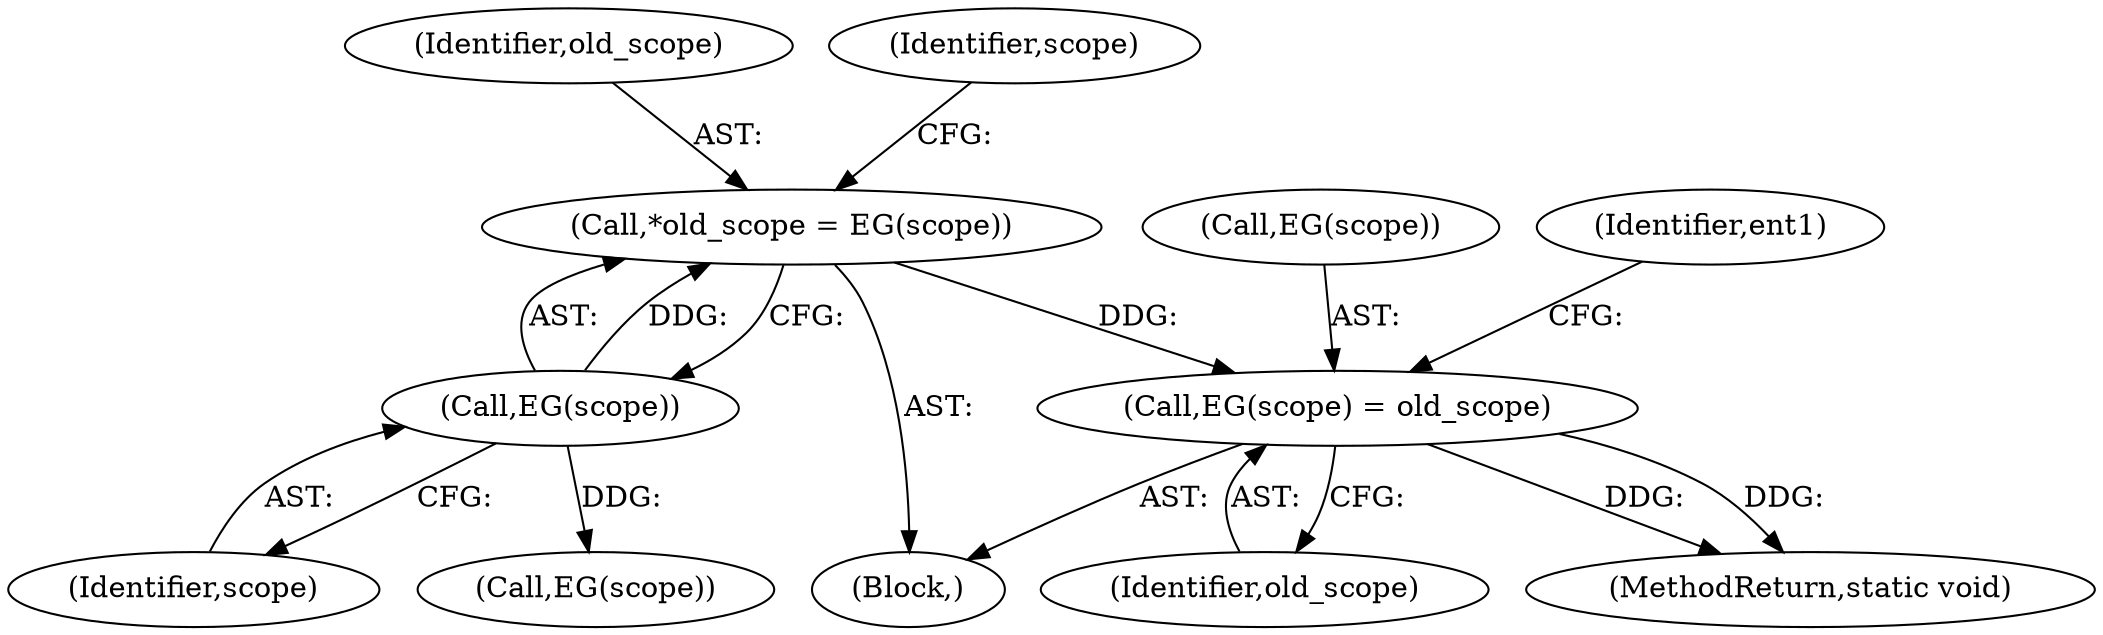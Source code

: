digraph "0_php-src_a14fdb9746262549bbbb96abb87338bacd147e1b?w=1_0@pointer" {
"1000498" [label="(Call,EG(scope) = old_scope)"];
"1000473" [label="(Call,*old_scope = EG(scope))"];
"1000475" [label="(Call,EG(scope))"];
"1000476" [label="(Identifier,scope)"];
"1000474" [label="(Identifier,old_scope)"];
"1000499" [label="(Call,EG(scope))"];
"1000471" [label="(Block,)"];
"1000475" [label="(Call,EG(scope))"];
"1000479" [label="(Identifier,scope)"];
"1000478" [label="(Call,EG(scope))"];
"1000498" [label="(Call,EG(scope) = old_scope)"];
"1000586" [label="(MethodReturn,static void)"];
"1000473" [label="(Call,*old_scope = EG(scope))"];
"1000524" [label="(Identifier,ent1)"];
"1000501" [label="(Identifier,old_scope)"];
"1000498" -> "1000471"  [label="AST: "];
"1000498" -> "1000501"  [label="CFG: "];
"1000499" -> "1000498"  [label="AST: "];
"1000501" -> "1000498"  [label="AST: "];
"1000524" -> "1000498"  [label="CFG: "];
"1000498" -> "1000586"  [label="DDG: "];
"1000498" -> "1000586"  [label="DDG: "];
"1000473" -> "1000498"  [label="DDG: "];
"1000473" -> "1000471"  [label="AST: "];
"1000473" -> "1000475"  [label="CFG: "];
"1000474" -> "1000473"  [label="AST: "];
"1000475" -> "1000473"  [label="AST: "];
"1000479" -> "1000473"  [label="CFG: "];
"1000475" -> "1000473"  [label="DDG: "];
"1000475" -> "1000476"  [label="CFG: "];
"1000476" -> "1000475"  [label="AST: "];
"1000475" -> "1000478"  [label="DDG: "];
}
